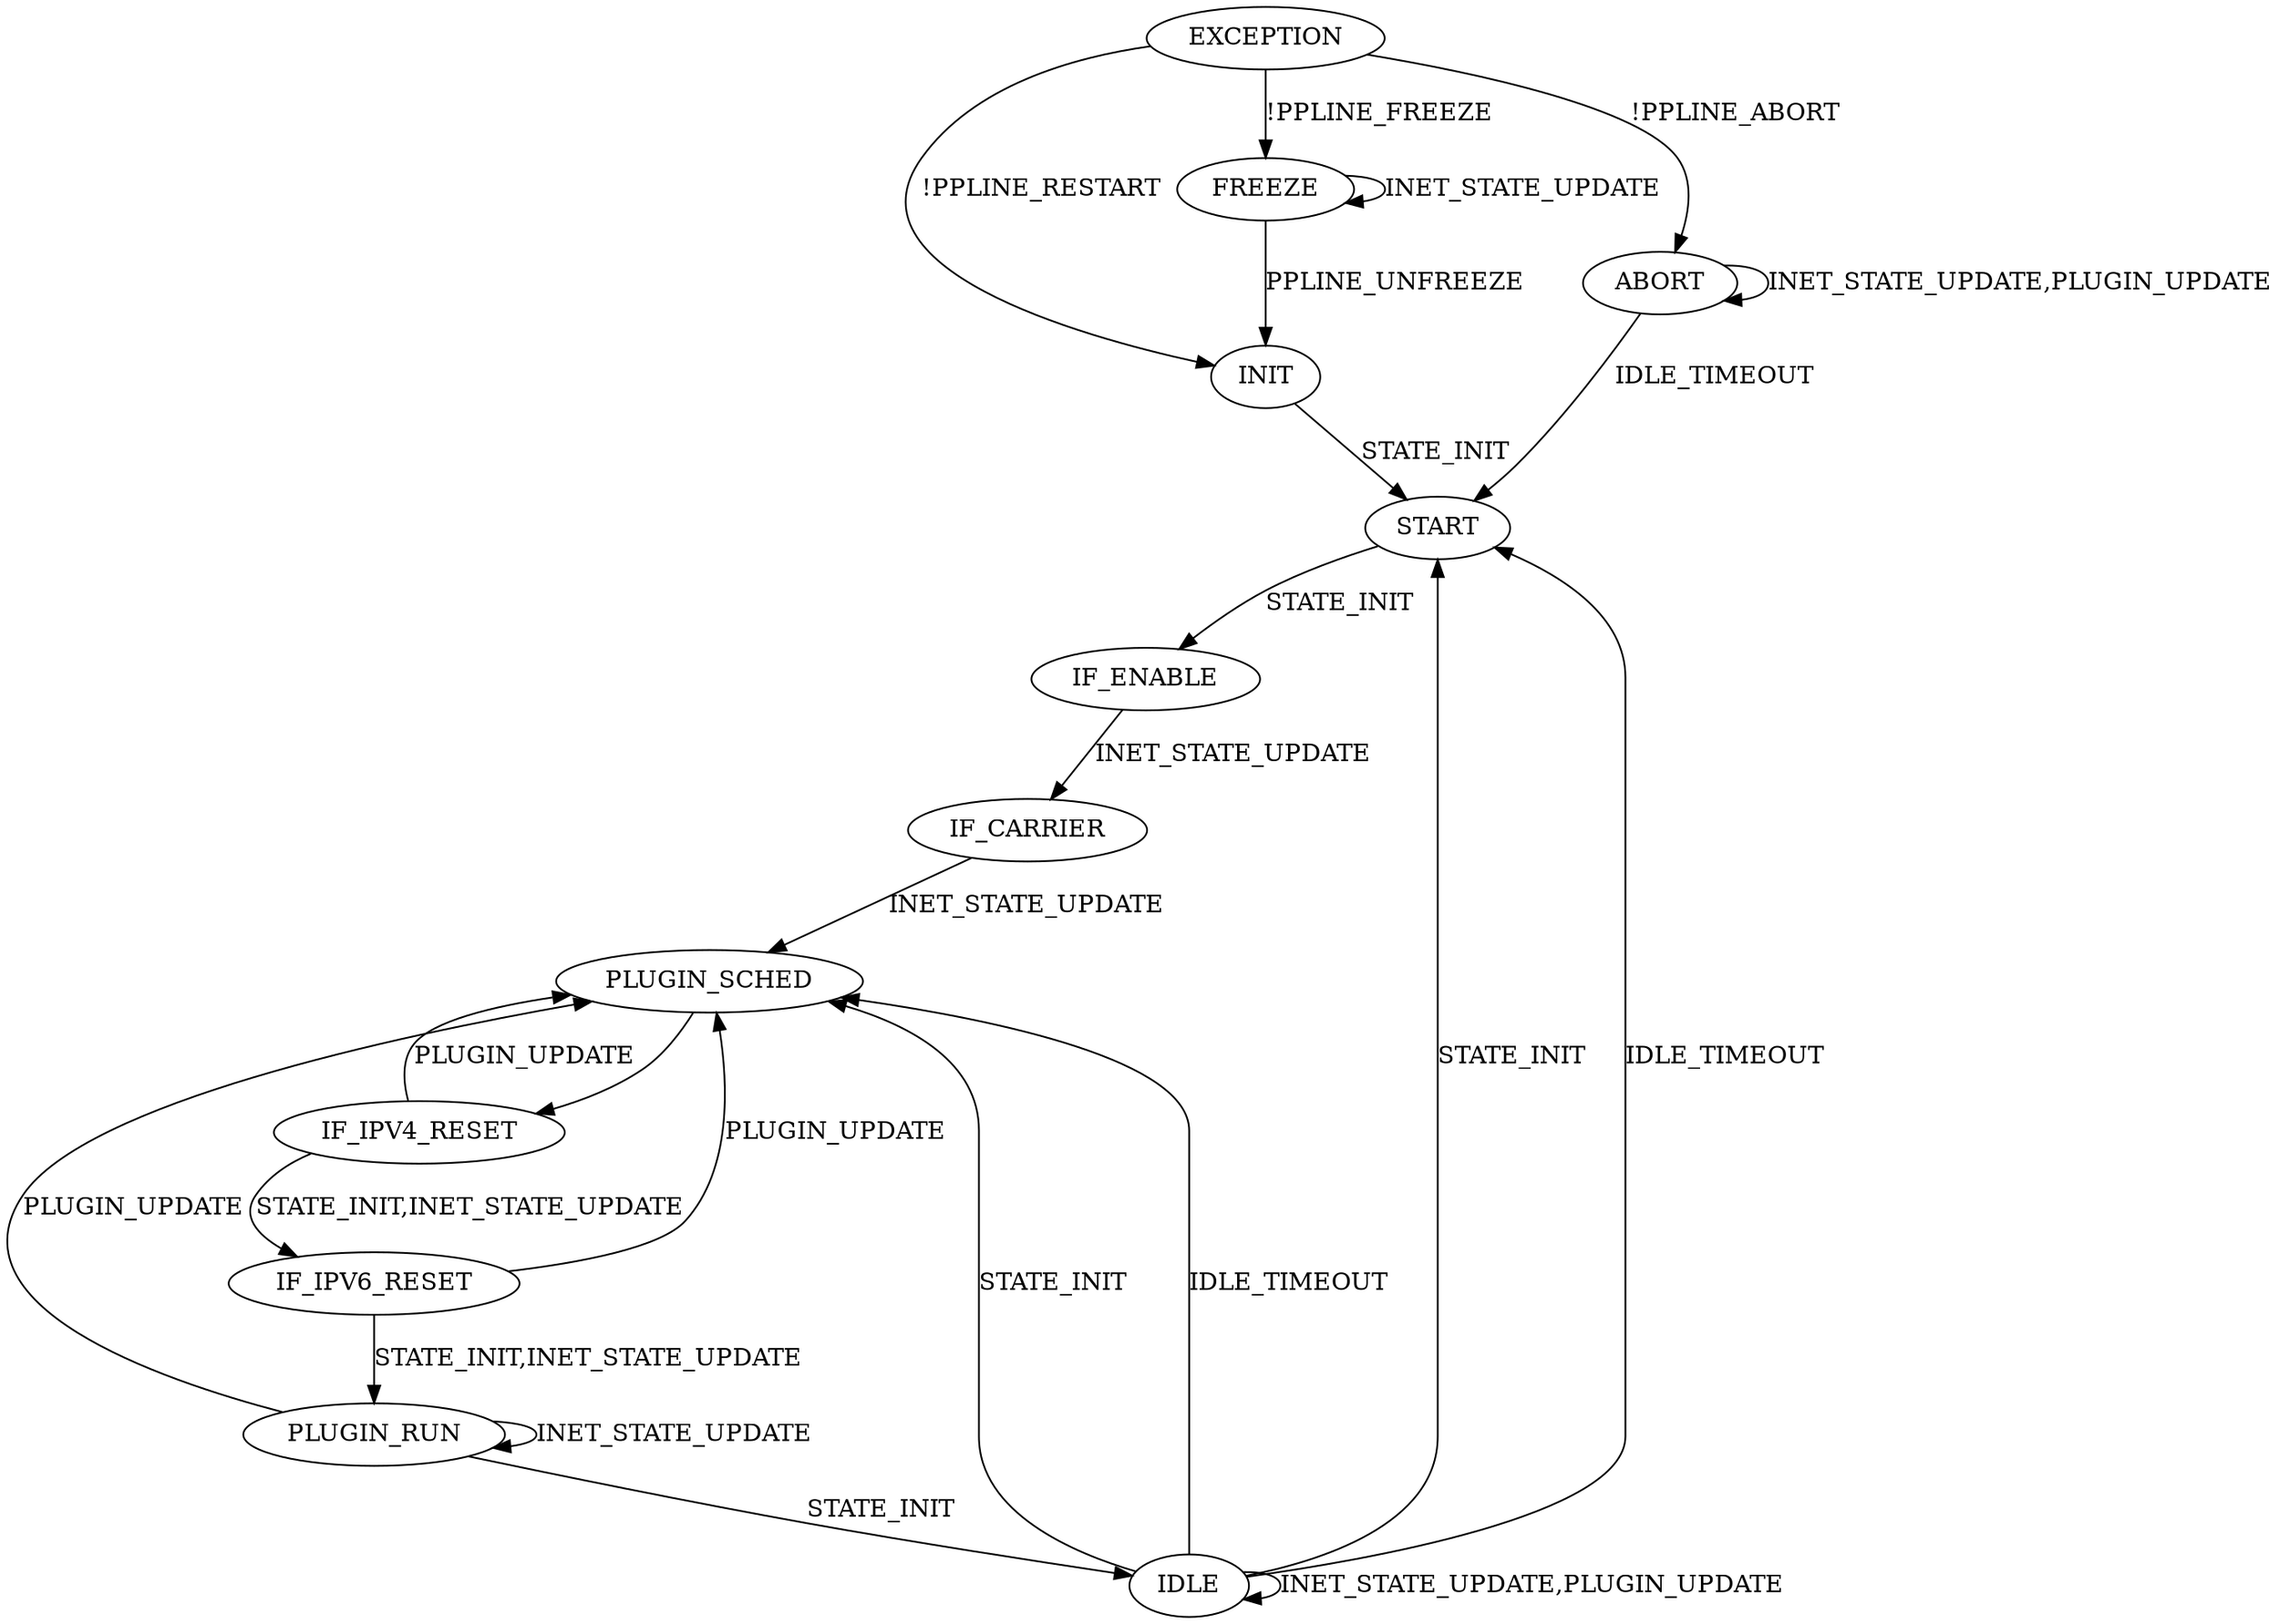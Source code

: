 digraph {
    INIT[init="true"];

    INIT -> START[label="STATE_INIT"];
    START -> IF_ENABLE[label="STATE_INIT"];
    IF_ENABLE -> IF_CARRIER[label="INET_STATE_UPDATE"];
    IF_CARRIER -> PLUGIN_SCHED [label="INET_STATE_UPDATE"];
    PLUGIN_SCHED -> IF_IPV4_RESET;
    IF_IPV4_RESET -> PLUGIN_SCHED [label="PLUGIN_UPDATE"];
    IF_IPV4_RESET -> IF_IPV6_RESET [label="STATE_INIT,INET_STATE_UPDATE"];
    IF_IPV6_RESET -> PLUGIN_SCHED [label="PLUGIN_UPDATE"];
    IF_IPV6_RESET -> PLUGIN_RUN [label="STATE_INIT,INET_STATE_UPDATE"];
    PLUGIN_RUN -> PLUGIN_SCHED [label="PLUGIN_UPDATE"];
    PLUGIN_RUN -> PLUGIN_RUN [label="INET_STATE_UPDATE"];
    PLUGIN_RUN -> IDLE [label="STATE_INIT"];
    IDLE -> IDLE[label="INET_STATE_UPDATE,PLUGIN_UPDATE"];
    IDLE -> START[label="STATE_INIT"];
    IDLE -> START[label="IDLE_TIMEOUT"];
    IDLE -> PLUGIN_SCHED[label="STATE_INIT"];
    IDLE -> PLUGIN_SCHED[label="IDLE_TIMEOUT"];

    ABORT -> ABORT[label="INET_STATE_UPDATE,PLUGIN_UPDATE"];
    ABORT -> START[label="IDLE_TIMEOUT"];

    FREEZE -> FREEZE[label="INET_STATE_UPDATE"];
    FREEZE -> INIT[label="PPLINE_UNFREEZE"];

    EXCEPTION-> INIT [label="!PPLINE_RESTART"];
    EXCEPTION -> ABORT [label="!PPLINE_ABORT"];
    EXCEPTION -> FREEZE [label="!PPLINE_FREEZE"];
}
